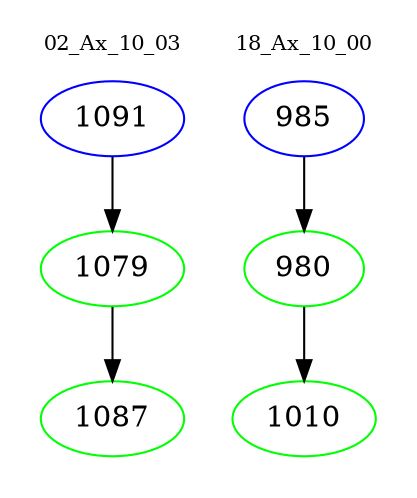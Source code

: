 digraph{
subgraph cluster_0 {
color = white
label = "02_Ax_10_03";
fontsize=10;
T0_1091 [label="1091", color="blue"]
T0_1091 -> T0_1079 [color="black"]
T0_1079 [label="1079", color="green"]
T0_1079 -> T0_1087 [color="black"]
T0_1087 [label="1087", color="green"]
}
subgraph cluster_1 {
color = white
label = "18_Ax_10_00";
fontsize=10;
T1_985 [label="985", color="blue"]
T1_985 -> T1_980 [color="black"]
T1_980 [label="980", color="green"]
T1_980 -> T1_1010 [color="black"]
T1_1010 [label="1010", color="green"]
}
}
